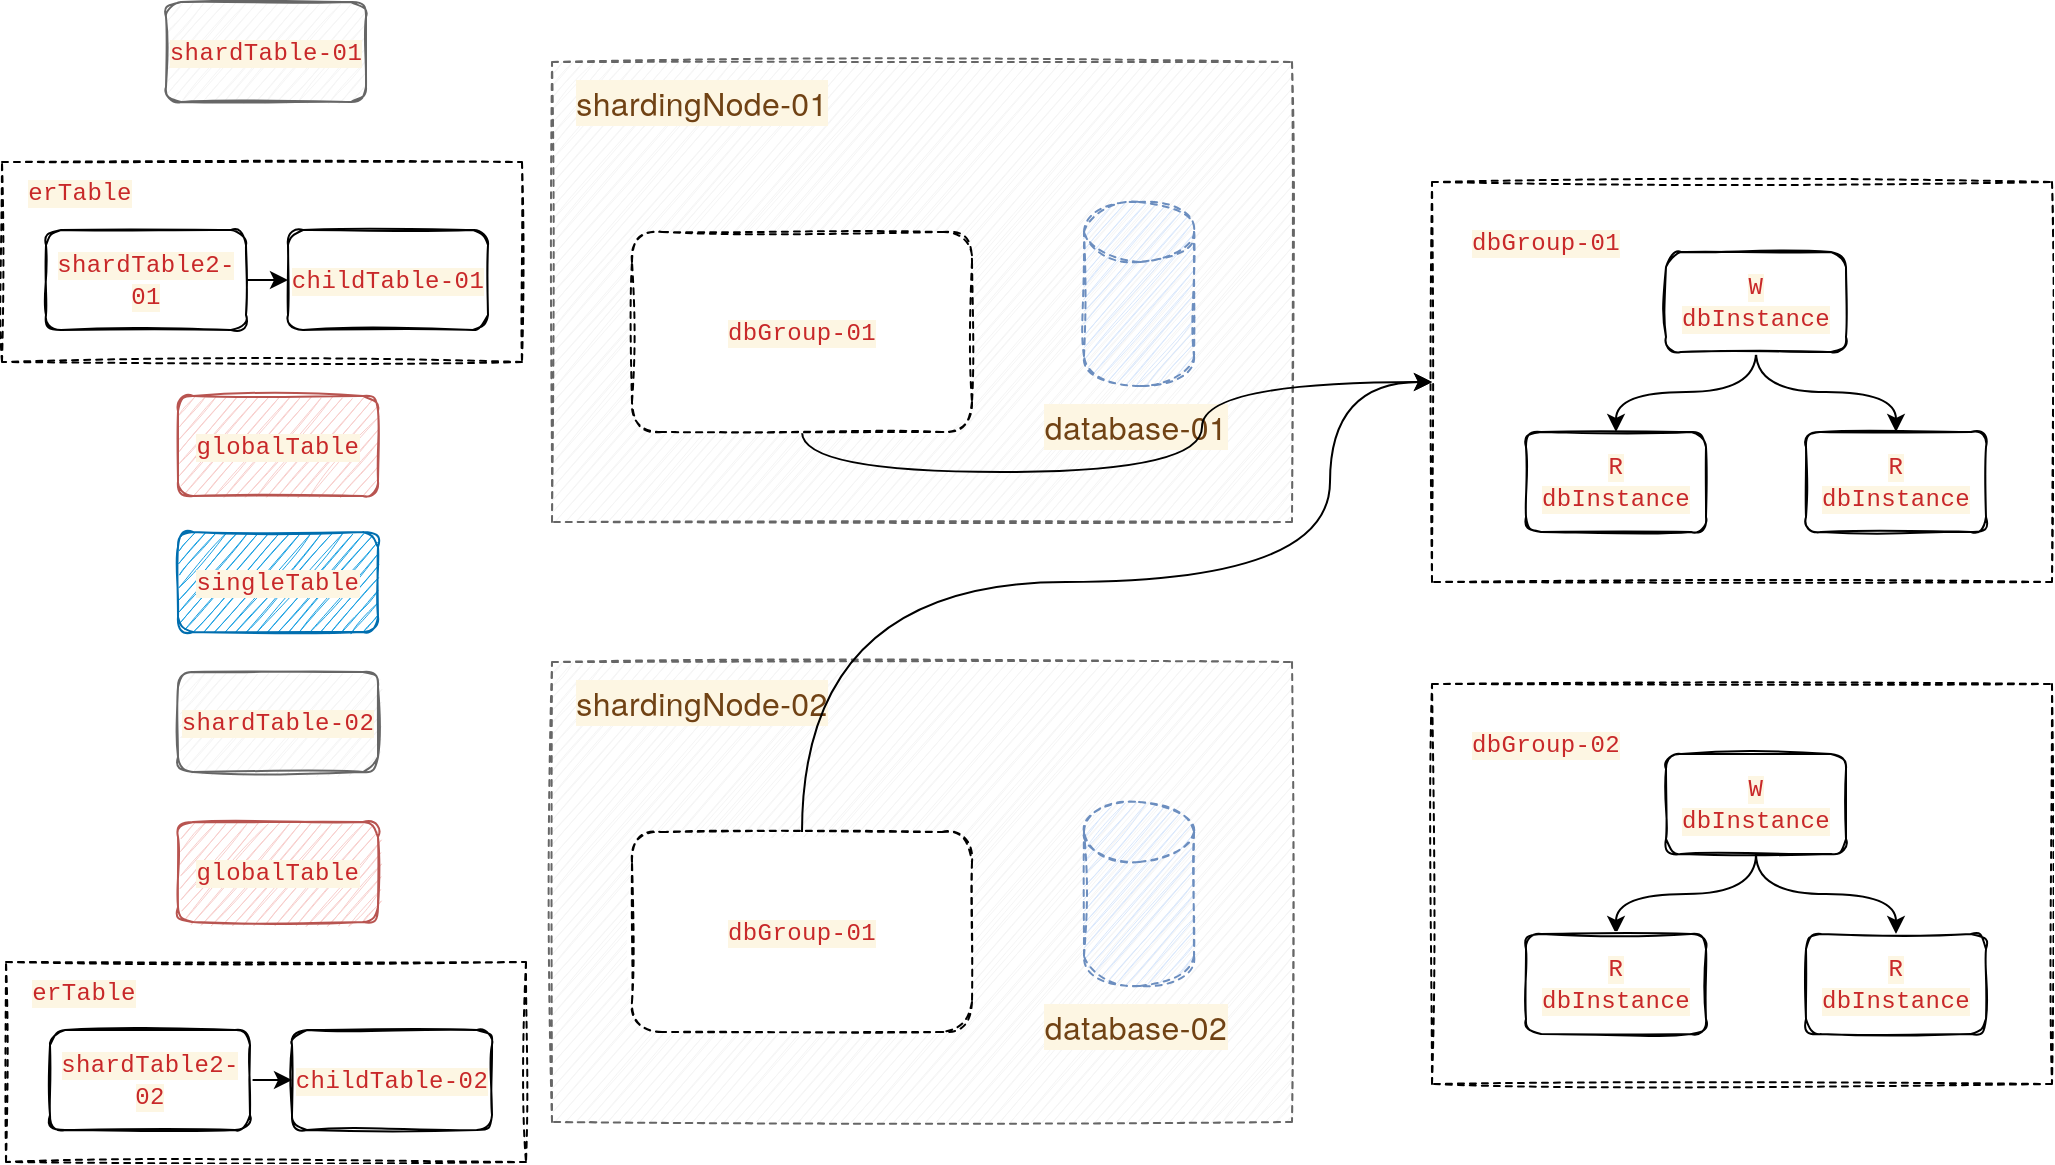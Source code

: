 <mxfile version="15.7.2" type="github" pages="2">
  <diagram id="9CZ0PQ02ZsPHdG1DtoYy" name="Page-1">
    <mxGraphModel dx="1773" dy="577" grid="1" gridSize="10" guides="1" tooltips="1" connect="1" arrows="1" fold="1" page="1" pageScale="1" pageWidth="827" pageHeight="1169" math="0" shadow="0">
      <root>
        <mxCell id="0" />
        <mxCell id="1" parent="0" />
        <mxCell id="aA7OUgeE8yupM1yqJdEg-85" value="" style="rounded=0;whiteSpace=wrap;html=1;dashed=1;sketch=1;" parent="1" vertex="1">
          <mxGeometry x="-84" y="130" width="260" height="100" as="geometry" />
        </mxCell>
        <mxCell id="aA7OUgeE8yupM1yqJdEg-1" value="" style="rounded=0;whiteSpace=wrap;html=1;sketch=1;fillColor=#f5f5f5;fontColor=#333333;strokeColor=#666666;dashed=1;" parent="1" vertex="1">
          <mxGeometry x="191" y="80" width="370" height="230" as="geometry" />
        </mxCell>
        <mxCell id="aA7OUgeE8yupM1yqJdEg-50" value="" style="rounded=0;whiteSpace=wrap;html=1;dashed=1;sketch=1;" parent="1" vertex="1">
          <mxGeometry x="631" y="140" width="310" height="200" as="geometry" />
        </mxCell>
        <mxCell id="aA7OUgeE8yupM1yqJdEg-6" style="edgeStyle=orthogonalEdgeStyle;orthogonalLoop=1;jettySize=auto;html=1;exitX=0.5;exitY=1;exitDx=0;exitDy=0;entryX=0.5;entryY=0;entryDx=0;entryDy=0;curved=1;" parent="1" source="aA7OUgeE8yupM1yqJdEg-3" target="aA7OUgeE8yupM1yqJdEg-4" edge="1">
          <mxGeometry relative="1" as="geometry" />
        </mxCell>
        <mxCell id="aA7OUgeE8yupM1yqJdEg-7" style="edgeStyle=orthogonalEdgeStyle;orthogonalLoop=1;jettySize=auto;html=1;exitX=0.5;exitY=1;exitDx=0;exitDy=0;entryX=0.5;entryY=0;entryDx=0;entryDy=0;curved=1;" parent="1" source="aA7OUgeE8yupM1yqJdEg-3" target="aA7OUgeE8yupM1yqJdEg-5" edge="1">
          <mxGeometry relative="1" as="geometry" />
        </mxCell>
        <mxCell id="aA7OUgeE8yupM1yqJdEg-3" value="&lt;span style=&quot;color: rgb(200 , 40 , 41) ; font-size: inherit ; font-family: &amp;#34;consolas&amp;#34; , &amp;#34;liberation mono&amp;#34; , &amp;#34;menlo&amp;#34; , &amp;#34;courier&amp;#34; , monospace ; background-color: rgb(253 , 246 , 227) ; letter-spacing: 0.2px&quot;&gt;W dbInstance&lt;/span&gt;" style="rounded=1;whiteSpace=wrap;html=1;sketch=1;" parent="1" vertex="1">
          <mxGeometry x="748" y="175" width="90" height="50" as="geometry" />
        </mxCell>
        <mxCell id="aA7OUgeE8yupM1yqJdEg-4" value="&lt;span style=&quot;color: rgb(200 , 40 , 41) ; font-family: &amp;#34;consolas&amp;#34; , &amp;#34;liberation mono&amp;#34; , &amp;#34;menlo&amp;#34; , &amp;#34;courier&amp;#34; , monospace ; letter-spacing: 0.2px ; background-color: rgb(253 , 246 , 227)&quot;&gt;R&lt;br&gt;&lt;/span&gt;&lt;span style=&quot;color: rgb(200 , 40 , 41) ; font-size: inherit ; font-family: &amp;#34;consolas&amp;#34; , &amp;#34;liberation mono&amp;#34; , &amp;#34;menlo&amp;#34; , &amp;#34;courier&amp;#34; , monospace ; background-color: rgb(253 , 246 , 227) ; letter-spacing: 0.2px&quot;&gt;dbInstance&lt;/span&gt;" style="rounded=1;whiteSpace=wrap;html=1;sketch=1;" parent="1" vertex="1">
          <mxGeometry x="678" y="265" width="90" height="50" as="geometry" />
        </mxCell>
        <mxCell id="aA7OUgeE8yupM1yqJdEg-5" value="&lt;span style=&quot;color: rgb(200 , 40 , 41) ; font-family: &amp;#34;consolas&amp;#34; , &amp;#34;liberation mono&amp;#34; , &amp;#34;menlo&amp;#34; , &amp;#34;courier&amp;#34; , monospace ; letter-spacing: 0.2px ; background-color: rgb(253 , 246 , 227)&quot;&gt;R&lt;br&gt;&lt;/span&gt;&lt;span style=&quot;font-size: inherit ; color: rgb(200 , 40 , 41) ; font-family: &amp;#34;consolas&amp;#34; , &amp;#34;liberation mono&amp;#34; , &amp;#34;menlo&amp;#34; , &amp;#34;courier&amp;#34; , monospace ; background-color: rgb(253 , 246 , 227) ; letter-spacing: 0.2px&quot;&gt;dbInstance&lt;/span&gt;" style="rounded=1;whiteSpace=wrap;html=1;sketch=1;" parent="1" vertex="1">
          <mxGeometry x="818" y="265" width="90" height="50" as="geometry" />
        </mxCell>
        <mxCell id="aA7OUgeE8yupM1yqJdEg-35" value="&lt;span style=&quot;color: rgb(200 , 40 , 41) ; font-family: &amp;#34;consolas&amp;#34; , &amp;#34;liberation mono&amp;#34; , &amp;#34;menlo&amp;#34; , &amp;#34;courier&amp;#34; , monospace ; letter-spacing: 0.2px ; background-color: rgb(253 , 246 , 227)&quot;&gt;dbGroup-01&lt;/span&gt;" style="text;html=1;strokeColor=none;fillColor=none;align=center;verticalAlign=middle;whiteSpace=wrap;rounded=0;dashed=1;sketch=1;" parent="1" vertex="1">
          <mxGeometry x="648" y="155" width="80" height="30" as="geometry" />
        </mxCell>
        <mxCell id="aA7OUgeE8yupM1yqJdEg-36" value="" style="shape=cylinder3;whiteSpace=wrap;html=1;boundedLbl=1;backgroundOutline=1;size=15;dashed=1;sketch=1;fillColor=#dae8fc;strokeColor=#6c8ebf;" parent="1" vertex="1">
          <mxGeometry x="457" y="150" width="55" height="92" as="geometry" />
        </mxCell>
        <mxCell id="aA7OUgeE8yupM1yqJdEg-39" value="&lt;span style=&quot;color: rgb(112 , 66 , 20) ; font-family: &amp;#34;helvetica neue&amp;#34; , &amp;#34;helvetica&amp;#34; , &amp;#34;arial&amp;#34; , sans-serif ; font-size: 16px ; letter-spacing: 0.2px ; background-color: rgb(253 , 246 , 227)&quot;&gt;database-01&lt;/span&gt;" style="text;html=1;strokeColor=none;fillColor=none;align=center;verticalAlign=middle;whiteSpace=wrap;rounded=0;dashed=1;sketch=1;" parent="1" vertex="1">
          <mxGeometry x="431" y="247" width="104" height="30" as="geometry" />
        </mxCell>
        <mxCell id="aA7OUgeE8yupM1yqJdEg-44" value="&lt;font color=&quot;#c82829&quot; face=&quot;consolas, liberation mono, menlo, courier, monospace&quot;&gt;&lt;span style=&quot;letter-spacing: 0.2px ; background-color: rgb(253 , 246 , 227)&quot;&gt;shardTable-01&lt;/span&gt;&lt;/font&gt;" style="rounded=1;whiteSpace=wrap;html=1;sketch=1;fillColor=#f5f5f5;fontColor=#333333;strokeColor=#666666;" parent="1" vertex="1">
          <mxGeometry x="-2" y="50" width="100" height="50" as="geometry" />
        </mxCell>
        <mxCell id="aA7OUgeE8yupM1yqJdEg-47" value="&lt;font color=&quot;#c82829&quot; face=&quot;consolas, liberation mono, menlo, courier, monospace&quot;&gt;&lt;span style=&quot;letter-spacing: 0.2px ; background-color: rgb(253 , 246 , 227)&quot;&gt;shardTable-02&lt;/span&gt;&lt;/font&gt;" style="rounded=1;whiteSpace=wrap;html=1;sketch=1;fillColor=#f5f5f5;fontColor=#333333;strokeColor=#666666;" parent="1" vertex="1">
          <mxGeometry x="4" y="385" width="100" height="50" as="geometry" />
        </mxCell>
        <mxCell id="aA7OUgeE8yupM1yqJdEg-49" value="&lt;font color=&quot;#c82829&quot; face=&quot;consolas, liberation mono, menlo, courier, monospace&quot;&gt;&lt;span style=&quot;letter-spacing: 0.2px ; background-color: rgb(253 , 246 , 227)&quot;&gt;globalTable&lt;/span&gt;&lt;/font&gt;" style="rounded=1;whiteSpace=wrap;html=1;sketch=1;fillColor=#f8cecc;strokeColor=#b85450;" parent="1" vertex="1">
          <mxGeometry x="4" y="460" width="100" height="50" as="geometry" />
        </mxCell>
        <mxCell id="aA7OUgeE8yupM1yqJdEg-51" value="" style="rounded=0;whiteSpace=wrap;html=1;dashed=1;sketch=1;" parent="1" vertex="1">
          <mxGeometry x="631" y="391" width="310" height="200" as="geometry" />
        </mxCell>
        <mxCell id="aA7OUgeE8yupM1yqJdEg-53" style="edgeStyle=orthogonalEdgeStyle;orthogonalLoop=1;jettySize=auto;html=1;exitX=0.5;exitY=1;exitDx=0;exitDy=0;entryX=0.5;entryY=0;entryDx=0;entryDy=0;curved=1;" parent="1" source="aA7OUgeE8yupM1yqJdEg-55" target="aA7OUgeE8yupM1yqJdEg-56" edge="1">
          <mxGeometry relative="1" as="geometry" />
        </mxCell>
        <mxCell id="aA7OUgeE8yupM1yqJdEg-54" style="edgeStyle=orthogonalEdgeStyle;orthogonalLoop=1;jettySize=auto;html=1;exitX=0.5;exitY=1;exitDx=0;exitDy=0;entryX=0.5;entryY=0;entryDx=0;entryDy=0;curved=1;" parent="1" source="aA7OUgeE8yupM1yqJdEg-55" target="aA7OUgeE8yupM1yqJdEg-57" edge="1">
          <mxGeometry relative="1" as="geometry" />
        </mxCell>
        <mxCell id="aA7OUgeE8yupM1yqJdEg-55" value="&lt;span style=&quot;color: rgb(200 , 40 , 41) ; font-size: inherit ; font-family: &amp;#34;consolas&amp;#34; , &amp;#34;liberation mono&amp;#34; , &amp;#34;menlo&amp;#34; , &amp;#34;courier&amp;#34; , monospace ; background-color: rgb(253 , 246 , 227) ; letter-spacing: 0.2px&quot;&gt;W dbInstance&lt;/span&gt;" style="rounded=1;whiteSpace=wrap;html=1;sketch=1;" parent="1" vertex="1">
          <mxGeometry x="748" y="426" width="90" height="50" as="geometry" />
        </mxCell>
        <mxCell id="aA7OUgeE8yupM1yqJdEg-56" value="&lt;span style=&quot;color: rgb(200 , 40 , 41) ; font-family: &amp;#34;consolas&amp;#34; , &amp;#34;liberation mono&amp;#34; , &amp;#34;menlo&amp;#34; , &amp;#34;courier&amp;#34; , monospace ; letter-spacing: 0.2px ; background-color: rgb(253 , 246 , 227)&quot;&gt;R&lt;br&gt;&lt;/span&gt;&lt;span style=&quot;color: rgb(200 , 40 , 41) ; font-size: inherit ; font-family: &amp;#34;consolas&amp;#34; , &amp;#34;liberation mono&amp;#34; , &amp;#34;menlo&amp;#34; , &amp;#34;courier&amp;#34; , monospace ; background-color: rgb(253 , 246 , 227) ; letter-spacing: 0.2px&quot;&gt;dbInstance&lt;/span&gt;" style="rounded=1;whiteSpace=wrap;html=1;sketch=1;" parent="1" vertex="1">
          <mxGeometry x="678" y="516" width="90" height="50" as="geometry" />
        </mxCell>
        <mxCell id="aA7OUgeE8yupM1yqJdEg-57" value="&lt;span style=&quot;color: rgb(200 , 40 , 41) ; font-family: &amp;#34;consolas&amp;#34; , &amp;#34;liberation mono&amp;#34; , &amp;#34;menlo&amp;#34; , &amp;#34;courier&amp;#34; , monospace ; letter-spacing: 0.2px ; background-color: rgb(253 , 246 , 227)&quot;&gt;R&lt;br&gt;&lt;/span&gt;&lt;span style=&quot;font-size: inherit ; color: rgb(200 , 40 , 41) ; font-family: &amp;#34;consolas&amp;#34; , &amp;#34;liberation mono&amp;#34; , &amp;#34;menlo&amp;#34; , &amp;#34;courier&amp;#34; , monospace ; background-color: rgb(253 , 246 , 227) ; letter-spacing: 0.2px&quot;&gt;dbInstance&lt;/span&gt;" style="rounded=1;whiteSpace=wrap;html=1;sketch=1;" parent="1" vertex="1">
          <mxGeometry x="818" y="516" width="90" height="50" as="geometry" />
        </mxCell>
        <mxCell id="aA7OUgeE8yupM1yqJdEg-58" value="&lt;span style=&quot;color: rgb(200 , 40 , 41) ; font-family: &amp;#34;consolas&amp;#34; , &amp;#34;liberation mono&amp;#34; , &amp;#34;menlo&amp;#34; , &amp;#34;courier&amp;#34; , monospace ; letter-spacing: 0.2px ; background-color: rgb(253 , 246 , 227)&quot;&gt;dbGroup-02&lt;/span&gt;" style="text;html=1;strokeColor=none;fillColor=none;align=center;verticalAlign=middle;whiteSpace=wrap;rounded=0;dashed=1;sketch=1;" parent="1" vertex="1">
          <mxGeometry x="648" y="406" width="80" height="30" as="geometry" />
        </mxCell>
        <mxCell id="aA7OUgeE8yupM1yqJdEg-61" value="&lt;span style=&quot;color: rgb(112 , 66 , 20) ; font-family: &amp;#34;helvetica neue&amp;#34; , &amp;#34;helvetica&amp;#34; , &amp;#34;arial&amp;#34; , sans-serif ; font-size: 16px ; letter-spacing: 0.2px ; background-color: rgb(253 , 246 , 227)&quot;&gt;shardingNode-01&lt;/span&gt;" style="text;html=1;strokeColor=none;fillColor=none;align=center;verticalAlign=middle;whiteSpace=wrap;rounded=0;dashed=1;sketch=1;" parent="1" vertex="1">
          <mxGeometry x="201" y="85" width="130" height="30" as="geometry" />
        </mxCell>
        <mxCell id="aA7OUgeE8yupM1yqJdEg-63" style="edgeStyle=orthogonalEdgeStyle;curved=1;orthogonalLoop=1;jettySize=auto;html=1;exitX=0.5;exitY=1;exitDx=0;exitDy=0;" parent="1" source="aA7OUgeE8yupM1yqJdEg-62" target="aA7OUgeE8yupM1yqJdEg-50" edge="1">
          <mxGeometry relative="1" as="geometry">
            <mxPoint x="580" y="260" as="targetPoint" />
          </mxGeometry>
        </mxCell>
        <mxCell id="aA7OUgeE8yupM1yqJdEg-62" value="&lt;span style=&quot;color: rgb(200 , 40 , 41) ; font-family: &amp;#34;consolas&amp;#34; , &amp;#34;liberation mono&amp;#34; , &amp;#34;menlo&amp;#34; , &amp;#34;courier&amp;#34; , monospace ; letter-spacing: 0.2px ; background-color: rgb(253 , 246 , 227)&quot;&gt;dbGroup-01&lt;/span&gt;" style="rounded=1;whiteSpace=wrap;html=1;dashed=1;sketch=1;" parent="1" vertex="1">
          <mxGeometry x="231" y="165" width="170" height="100" as="geometry" />
        </mxCell>
        <mxCell id="aA7OUgeE8yupM1yqJdEg-64" value="" style="rounded=0;whiteSpace=wrap;html=1;sketch=1;fillColor=#f5f5f5;fontColor=#333333;strokeColor=#666666;dashed=1;" parent="1" vertex="1">
          <mxGeometry x="191" y="380" width="370" height="230" as="geometry" />
        </mxCell>
        <mxCell id="aA7OUgeE8yupM1yqJdEg-65" value="" style="shape=cylinder3;whiteSpace=wrap;html=1;boundedLbl=1;backgroundOutline=1;size=15;dashed=1;sketch=1;fillColor=#dae8fc;strokeColor=#6c8ebf;" parent="1" vertex="1">
          <mxGeometry x="457" y="450" width="55" height="92" as="geometry" />
        </mxCell>
        <mxCell id="aA7OUgeE8yupM1yqJdEg-66" value="&lt;span style=&quot;color: rgb(112 , 66 , 20) ; font-family: &amp;#34;helvetica neue&amp;#34; , &amp;#34;helvetica&amp;#34; , &amp;#34;arial&amp;#34; , sans-serif ; font-size: 16px ; letter-spacing: 0.2px ; background-color: rgb(253 , 246 , 227)&quot;&gt;database-02&lt;/span&gt;" style="text;html=1;strokeColor=none;fillColor=none;align=center;verticalAlign=middle;whiteSpace=wrap;rounded=0;dashed=1;sketch=1;" parent="1" vertex="1">
          <mxGeometry x="431" y="547" width="104" height="30" as="geometry" />
        </mxCell>
        <mxCell id="aA7OUgeE8yupM1yqJdEg-67" value="&lt;span style=&quot;color: rgb(112 , 66 , 20) ; font-family: &amp;#34;helvetica neue&amp;#34; , &amp;#34;helvetica&amp;#34; , &amp;#34;arial&amp;#34; , sans-serif ; font-size: 16px ; letter-spacing: 0.2px ; background-color: rgb(253 , 246 , 227)&quot;&gt;shardingNode-02&lt;/span&gt;" style="text;html=1;strokeColor=none;fillColor=none;align=center;verticalAlign=middle;whiteSpace=wrap;rounded=0;dashed=1;sketch=1;" parent="1" vertex="1">
          <mxGeometry x="201" y="385" width="130" height="30" as="geometry" />
        </mxCell>
        <mxCell id="aA7OUgeE8yupM1yqJdEg-70" style="edgeStyle=orthogonalEdgeStyle;curved=1;orthogonalLoop=1;jettySize=auto;html=1;exitX=0.5;exitY=0;exitDx=0;exitDy=0;entryX=0;entryY=0.5;entryDx=0;entryDy=0;" parent="1" source="aA7OUgeE8yupM1yqJdEg-68" target="aA7OUgeE8yupM1yqJdEg-50" edge="1">
          <mxGeometry relative="1" as="geometry">
            <mxPoint x="590" y="380" as="targetPoint" />
            <Array as="points">
              <mxPoint x="316" y="340" />
              <mxPoint x="580" y="340" />
              <mxPoint x="580" y="240" />
            </Array>
          </mxGeometry>
        </mxCell>
        <mxCell id="aA7OUgeE8yupM1yqJdEg-68" value="&lt;span style=&quot;color: rgb(200 , 40 , 41) ; font-family: &amp;#34;consolas&amp;#34; , &amp;#34;liberation mono&amp;#34; , &amp;#34;menlo&amp;#34; , &amp;#34;courier&amp;#34; , monospace ; letter-spacing: 0.2px ; background-color: rgb(253 , 246 , 227)&quot;&gt;dbGroup-01&lt;/span&gt;" style="rounded=1;whiteSpace=wrap;html=1;dashed=1;sketch=1;" parent="1" vertex="1">
          <mxGeometry x="231" y="465" width="170" height="100" as="geometry" />
        </mxCell>
        <mxCell id="aA7OUgeE8yupM1yqJdEg-71" value="&lt;font color=&quot;#c82829&quot; face=&quot;consolas, liberation mono, menlo, courier, monospace&quot;&gt;&lt;span style=&quot;letter-spacing: 0.2px ; background-color: rgb(253 , 246 , 227)&quot;&gt;globalTable&lt;/span&gt;&lt;/font&gt;" style="rounded=1;whiteSpace=wrap;html=1;sketch=1;fillColor=#f8cecc;strokeColor=#b85450;" parent="1" vertex="1">
          <mxGeometry x="4" y="247" width="100" height="50" as="geometry" />
        </mxCell>
        <mxCell id="aA7OUgeE8yupM1yqJdEg-72" value="&lt;font color=&quot;#c82829&quot; face=&quot;consolas, liberation mono, menlo, courier, monospace&quot;&gt;&lt;span style=&quot;letter-spacing: 0.2px ; background-color: rgb(253 , 246 , 227)&quot;&gt;singleTable&lt;/span&gt;&lt;/font&gt;" style="rounded=1;whiteSpace=wrap;html=1;sketch=1;fillColor=#1ba1e2;strokeColor=#006EAF;fontColor=#ffffff;" parent="1" vertex="1">
          <mxGeometry x="4" y="315" width="100" height="50" as="geometry" />
        </mxCell>
        <mxCell id="aA7OUgeE8yupM1yqJdEg-76" style="edgeStyle=orthogonalEdgeStyle;curved=1;orthogonalLoop=1;jettySize=auto;html=1;exitX=1;exitY=0.5;exitDx=0;exitDy=0;entryX=0;entryY=0.5;entryDx=0;entryDy=0;" parent="1" source="aA7OUgeE8yupM1yqJdEg-73" target="aA7OUgeE8yupM1yqJdEg-75" edge="1">
          <mxGeometry relative="1" as="geometry" />
        </mxCell>
        <mxCell id="aA7OUgeE8yupM1yqJdEg-73" value="&lt;font color=&quot;#c82829&quot; face=&quot;consolas, liberation mono, menlo, courier, monospace&quot;&gt;&lt;span style=&quot;letter-spacing: 0.2px ; background-color: rgb(253 , 246 , 227)&quot;&gt;shardTable2-01&lt;/span&gt;&lt;/font&gt;" style="rounded=1;whiteSpace=wrap;html=1;sketch=1;" parent="1" vertex="1">
          <mxGeometry x="-62" y="164" width="100" height="50" as="geometry" />
        </mxCell>
        <mxCell id="aA7OUgeE8yupM1yqJdEg-75" value="&lt;font color=&quot;#c82829&quot; face=&quot;consolas, liberation mono, menlo, courier, monospace&quot;&gt;&lt;span style=&quot;letter-spacing: 0.2px ; background-color: rgb(253 , 246 , 227)&quot;&gt;childTable-01&lt;/span&gt;&lt;/font&gt;" style="rounded=1;whiteSpace=wrap;html=1;sketch=1;" parent="1" vertex="1">
          <mxGeometry x="59" y="164" width="100" height="50" as="geometry" />
        </mxCell>
        <mxCell id="aA7OUgeE8yupM1yqJdEg-86" value="&lt;span style=&quot;color: rgb(200 , 40 , 41) ; font-family: &amp;#34;consolas&amp;#34; , &amp;#34;liberation mono&amp;#34; , &amp;#34;menlo&amp;#34; , &amp;#34;courier&amp;#34; , monospace ; letter-spacing: 0.2px ; background-color: rgb(253 , 246 , 227)&quot;&gt;erTable&lt;/span&gt;" style="text;html=1;strokeColor=none;fillColor=none;align=center;verticalAlign=middle;whiteSpace=wrap;rounded=0;dashed=1;sketch=1;" parent="1" vertex="1">
          <mxGeometry x="-80" y="130" width="70" height="30" as="geometry" />
        </mxCell>
        <mxCell id="aA7OUgeE8yupM1yqJdEg-92" value="" style="rounded=0;whiteSpace=wrap;html=1;dashed=1;sketch=1;" parent="1" vertex="1">
          <mxGeometry x="-82" y="530" width="260" height="100" as="geometry" />
        </mxCell>
        <mxCell id="aA7OUgeE8yupM1yqJdEg-93" style="edgeStyle=orthogonalEdgeStyle;curved=1;orthogonalLoop=1;jettySize=auto;html=1;exitX=1;exitY=0.5;exitDx=0;exitDy=0;entryX=0;entryY=0.5;entryDx=0;entryDy=0;" parent="1" source="aA7OUgeE8yupM1yqJdEg-94" target="aA7OUgeE8yupM1yqJdEg-95" edge="1">
          <mxGeometry relative="1" as="geometry" />
        </mxCell>
        <mxCell id="aA7OUgeE8yupM1yqJdEg-94" value="&lt;font color=&quot;#c82829&quot; face=&quot;consolas, liberation mono, menlo, courier, monospace&quot;&gt;&lt;span style=&quot;letter-spacing: 0.2px ; background-color: rgb(253 , 246 , 227)&quot;&gt;shardTable2-02&lt;/span&gt;&lt;/font&gt;" style="rounded=1;whiteSpace=wrap;html=1;sketch=1;" parent="1" vertex="1">
          <mxGeometry x="-60" y="564" width="100" height="50" as="geometry" />
        </mxCell>
        <mxCell id="aA7OUgeE8yupM1yqJdEg-95" value="&lt;font color=&quot;#c82829&quot; face=&quot;consolas, liberation mono, menlo, courier, monospace&quot;&gt;&lt;span style=&quot;letter-spacing: 0.2px ; background-color: rgb(253 , 246 , 227)&quot;&gt;childTable-02&lt;/span&gt;&lt;/font&gt;" style="rounded=1;whiteSpace=wrap;html=1;sketch=1;" parent="1" vertex="1">
          <mxGeometry x="61" y="564" width="100" height="50" as="geometry" />
        </mxCell>
        <mxCell id="aA7OUgeE8yupM1yqJdEg-96" value="&lt;span style=&quot;color: rgb(200 , 40 , 41) ; font-family: &amp;#34;consolas&amp;#34; , &amp;#34;liberation mono&amp;#34; , &amp;#34;menlo&amp;#34; , &amp;#34;courier&amp;#34; , monospace ; letter-spacing: 0.2px ; background-color: rgb(253 , 246 , 227)&quot;&gt;erTable&lt;/span&gt;" style="text;html=1;strokeColor=none;fillColor=none;align=center;verticalAlign=middle;whiteSpace=wrap;rounded=0;dashed=1;sketch=1;" parent="1" vertex="1">
          <mxGeometry x="-78" y="530" width="70" height="30" as="geometry" />
        </mxCell>
      </root>
    </mxGraphModel>
  </diagram>
  <diagram id="J43xMPMdSZEunkyhhBxU" name="Page-2">
    <mxGraphModel dx="946" dy="577" grid="1" gridSize="10" guides="1" tooltips="1" connect="1" arrows="1" fold="1" page="1" pageScale="1" pageWidth="827" pageHeight="1169" math="0" shadow="0">
      <root>
        <mxCell id="FwMZl-ij26lW2XzkdRvG-0" />
        <mxCell id="FwMZl-ij26lW2XzkdRvG-1" parent="FwMZl-ij26lW2XzkdRvG-0" />
        <mxCell id="FwMZl-ij26lW2XzkdRvG-12" value="" style="edgeStyle=orthogonalEdgeStyle;rounded=0;orthogonalLoop=1;jettySize=auto;html=1;exitX=0.5;exitY=1;exitDx=0;exitDy=0;" edge="1" parent="FwMZl-ij26lW2XzkdRvG-1" source="FwMZl-ij26lW2XzkdRvG-2" target="FwMZl-ij26lW2XzkdRvG-11">
          <mxGeometry relative="1" as="geometry" />
        </mxCell>
        <mxCell id="FwMZl-ij26lW2XzkdRvG-2" value="开始" style="rounded=1;whiteSpace=wrap;html=1;" vertex="1" parent="FwMZl-ij26lW2XzkdRvG-1">
          <mxGeometry x="322" width="120" height="60" as="geometry" />
        </mxCell>
        <mxCell id="FwMZl-ij26lW2XzkdRvG-5" value="" style="edgeStyle=orthogonalEdgeStyle;rounded=0;orthogonalLoop=1;jettySize=auto;html=1;" edge="1" parent="FwMZl-ij26lW2XzkdRvG-1" source="FwMZl-ij26lW2XzkdRvG-3" target="FwMZl-ij26lW2XzkdRvG-4">
          <mxGeometry relative="1" as="geometry" />
        </mxCell>
        <mxCell id="FwMZl-ij26lW2XzkdRvG-3" value="阻塞流量" style="rounded=0;whiteSpace=wrap;html=1;" vertex="1" parent="FwMZl-ij26lW2XzkdRvG-1">
          <mxGeometry x="282" y="180" width="196" height="80" as="geometry" />
        </mxCell>
        <mxCell id="FwMZl-ij26lW2XzkdRvG-7" value="" style="edgeStyle=orthogonalEdgeStyle;rounded=0;orthogonalLoop=1;jettySize=auto;html=1;entryX=0.5;entryY=0;entryDx=0;entryDy=0;" edge="1" parent="FwMZl-ij26lW2XzkdRvG-1" source="FwMZl-ij26lW2XzkdRvG-4" target="FwMZl-ij26lW2XzkdRvG-22">
          <mxGeometry relative="1" as="geometry" />
        </mxCell>
        <mxCell id="FwMZl-ij26lW2XzkdRvG-4" value="向各个节点发送&lt;br&gt;show master status&amp;nbsp;&lt;br&gt;获取position" style="whiteSpace=wrap;html=1;rounded=0;" vertex="1" parent="FwMZl-ij26lW2XzkdRvG-1">
          <mxGeometry x="283" y="290" width="198" height="70" as="geometry" />
        </mxCell>
        <mxCell id="FwMZl-ij26lW2XzkdRvG-9" value="" style="edgeStyle=orthogonalEdgeStyle;rounded=0;orthogonalLoop=1;jettySize=auto;html=1;" edge="1" parent="FwMZl-ij26lW2XzkdRvG-1" source="FwMZl-ij26lW2XzkdRvG-6" target="FwMZl-ij26lW2XzkdRvG-8">
          <mxGeometry relative="1" as="geometry" />
        </mxCell>
        <mxCell id="FwMZl-ij26lW2XzkdRvG-6" value="释放流量" style="whiteSpace=wrap;html=1;rounded=0;" vertex="1" parent="FwMZl-ij26lW2XzkdRvG-1">
          <mxGeometry x="323.5" y="530" width="120" height="60" as="geometry" />
        </mxCell>
        <mxCell id="FwMZl-ij26lW2XzkdRvG-15" value="" style="edgeStyle=orthogonalEdgeStyle;rounded=0;orthogonalLoop=1;jettySize=auto;html=1;" edge="1" parent="FwMZl-ij26lW2XzkdRvG-1" source="FwMZl-ij26lW2XzkdRvG-8">
          <mxGeometry relative="1" as="geometry">
            <mxPoint x="383.5" y="730" as="targetPoint" />
          </mxGeometry>
        </mxCell>
        <mxCell id="FwMZl-ij26lW2XzkdRvG-8" value="数据双写&lt;br&gt;接收数据，并按照新的分片算法路由到新的分片" style="whiteSpace=wrap;html=1;rounded=0;" vertex="1" parent="FwMZl-ij26lW2XzkdRvG-1">
          <mxGeometry x="323.5" y="630" width="120" height="60" as="geometry" />
        </mxCell>
        <mxCell id="FwMZl-ij26lW2XzkdRvG-13" value="" style="edgeStyle=orthogonalEdgeStyle;rounded=0;orthogonalLoop=1;jettySize=auto;html=1;" edge="1" parent="FwMZl-ij26lW2XzkdRvG-1" source="FwMZl-ij26lW2XzkdRvG-11" target="FwMZl-ij26lW2XzkdRvG-3">
          <mxGeometry relative="1" as="geometry" />
        </mxCell>
        <mxCell id="FwMZl-ij26lW2XzkdRvG-11" value="新数据分片初始化" style="whiteSpace=wrap;html=1;rounded=1;" vertex="1" parent="FwMZl-ij26lW2XzkdRvG-1">
          <mxGeometry x="322" y="90" width="120" height="60" as="geometry" />
        </mxCell>
        <mxCell id="FwMZl-ij26lW2XzkdRvG-16" value="结束" style="rounded=1;whiteSpace=wrap;html=1;" vertex="1" parent="FwMZl-ij26lW2XzkdRvG-1">
          <mxGeometry x="322.5" y="850" width="120" height="60" as="geometry" />
        </mxCell>
        <mxCell id="FwMZl-ij26lW2XzkdRvG-19" value="是" style="edgeStyle=orthogonalEdgeStyle;rounded=0;orthogonalLoop=1;jettySize=auto;html=1;" edge="1" parent="FwMZl-ij26lW2XzkdRvG-1" source="FwMZl-ij26lW2XzkdRvG-18" target="FwMZl-ij26lW2XzkdRvG-16">
          <mxGeometry relative="1" as="geometry" />
        </mxCell>
        <mxCell id="FwMZl-ij26lW2XzkdRvG-20" style="edgeStyle=orthogonalEdgeStyle;rounded=0;orthogonalLoop=1;jettySize=auto;html=1;exitX=1;exitY=0.5;exitDx=0;exitDy=0;entryX=1;entryY=0.5;entryDx=0;entryDy=0;" edge="1" parent="FwMZl-ij26lW2XzkdRvG-1" source="FwMZl-ij26lW2XzkdRvG-18" target="FwMZl-ij26lW2XzkdRvG-8">
          <mxGeometry relative="1" as="geometry" />
        </mxCell>
        <mxCell id="FwMZl-ij26lW2XzkdRvG-21" value="否" style="edgeLabel;html=1;align=center;verticalAlign=middle;resizable=0;points=[];" vertex="1" connectable="0" parent="FwMZl-ij26lW2XzkdRvG-20">
          <mxGeometry x="-0.172" y="2" relative="1" as="geometry">
            <mxPoint y="-4" as="offset" />
          </mxGeometry>
        </mxCell>
        <mxCell id="FwMZl-ij26lW2XzkdRvG-18" value="数据是否迁移完" style="rhombus;whiteSpace=wrap;html=1;" vertex="1" parent="FwMZl-ij26lW2XzkdRvG-1">
          <mxGeometry x="300" y="730" width="165" height="80" as="geometry" />
        </mxCell>
        <mxCell id="FwMZl-ij26lW2XzkdRvG-23" style="edgeStyle=orthogonalEdgeStyle;rounded=0;orthogonalLoop=1;jettySize=auto;html=1;exitX=0.5;exitY=1;exitDx=0;exitDy=0;" edge="1" parent="FwMZl-ij26lW2XzkdRvG-1" source="FwMZl-ij26lW2XzkdRvG-22" target="FwMZl-ij26lW2XzkdRvG-6">
          <mxGeometry relative="1" as="geometry" />
        </mxCell>
        <mxCell id="FwMZl-ij26lW2XzkdRvG-26" value="是" style="edgeLabel;html=1;align=center;verticalAlign=middle;resizable=0;points=[];" vertex="1" connectable="0" parent="FwMZl-ij26lW2XzkdRvG-23">
          <mxGeometry x="-0.036" y="-1" relative="1" as="geometry">
            <mxPoint x="-1" y="-1" as="offset" />
          </mxGeometry>
        </mxCell>
        <mxCell id="FwMZl-ij26lW2XzkdRvG-24" style="edgeStyle=orthogonalEdgeStyle;rounded=0;orthogonalLoop=1;jettySize=auto;html=1;entryX=1;entryY=0.5;entryDx=0;entryDy=0;" edge="1" parent="FwMZl-ij26lW2XzkdRvG-1" source="FwMZl-ij26lW2XzkdRvG-22" target="FwMZl-ij26lW2XzkdRvG-4">
          <mxGeometry relative="1" as="geometry">
            <mxPoint x="490" y="330" as="targetPoint" />
            <Array as="points">
              <mxPoint x="560" y="450" />
              <mxPoint x="560" y="325" />
            </Array>
          </mxGeometry>
        </mxCell>
        <mxCell id="FwMZl-ij26lW2XzkdRvG-25" value="否" style="edgeLabel;html=1;align=center;verticalAlign=middle;resizable=0;points=[];" vertex="1" connectable="0" parent="FwMZl-ij26lW2XzkdRvG-24">
          <mxGeometry x="0.014" y="4" relative="1" as="geometry">
            <mxPoint x="4" as="offset" />
          </mxGeometry>
        </mxCell>
        <mxCell id="FwMZl-ij26lW2XzkdRvG-22" value="是否获取成功" style="rhombus;whiteSpace=wrap;html=1;" vertex="1" parent="FwMZl-ij26lW2XzkdRvG-1">
          <mxGeometry x="282" y="410" width="200" height="80" as="geometry" />
        </mxCell>
        <mxCell id="FwMZl-ij26lW2XzkdRvG-27" value="从全量postion拉取数据" style="rounded=0;whiteSpace=wrap;html=1;" vertex="1" parent="FwMZl-ij26lW2XzkdRvG-1">
          <mxGeometry x="610" y="180" width="170" height="80" as="geometry" />
        </mxCell>
        <mxCell id="FwMZl-ij26lW2XzkdRvG-29" value="" style="rhombus;whiteSpace=wrap;html=1;" vertex="1" parent="FwMZl-ij26lW2XzkdRvG-1">
          <mxGeometry x="620" y="320" width="160" height="70" as="geometry" />
        </mxCell>
      </root>
    </mxGraphModel>
  </diagram>
</mxfile>
